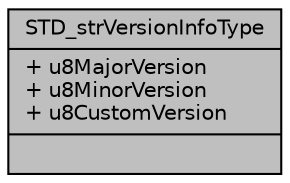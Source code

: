 digraph "STD_strVersionInfoType"
{
 // LATEX_PDF_SIZE
  edge [fontname="Helvetica",fontsize="10",labelfontname="Helvetica",labelfontsize="10"];
  node [fontname="Helvetica",fontsize="10",shape=record];
  Node1 [label="{STD_strVersionInfoType\n|+ u8MajorVersion\l+ u8MinorVersion\l+ u8CustomVersion\l|}",height=0.2,width=0.4,color="black", fillcolor="grey75", style="filled", fontcolor="black",tooltip="it the structure which capsulate the firmware version information"];
}
